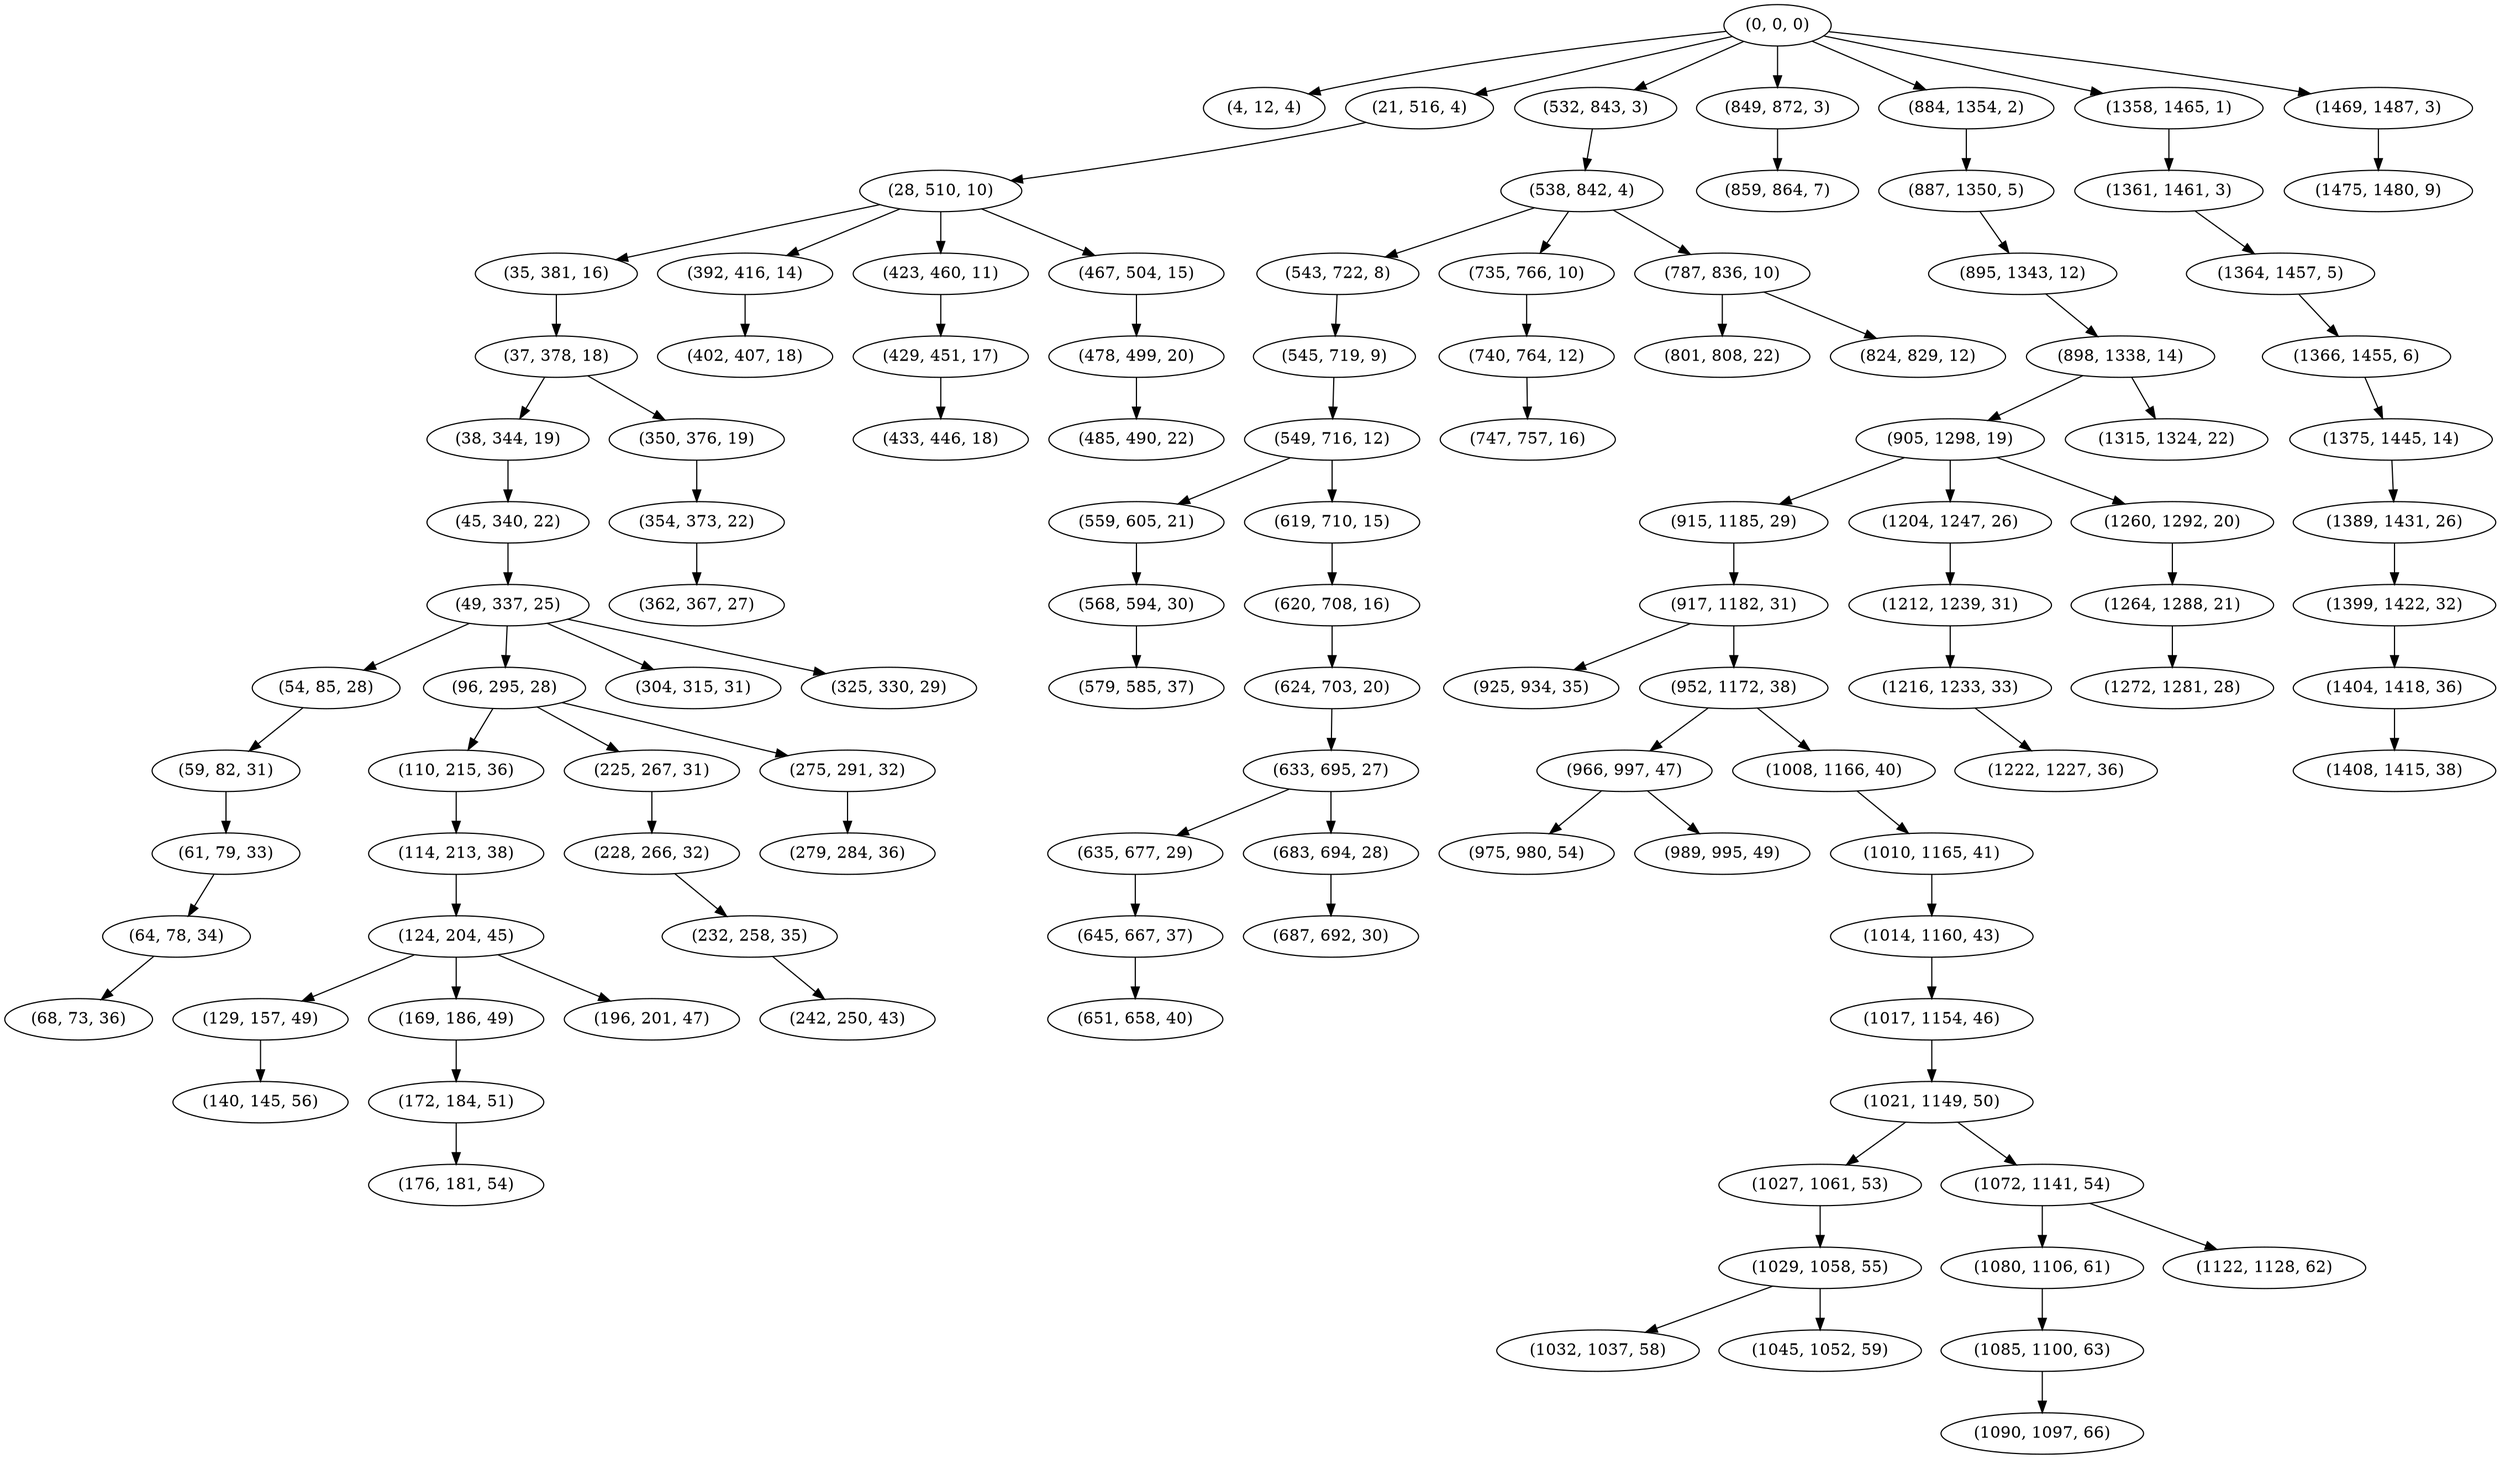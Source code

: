 digraph tree {
    "(0, 0, 0)";
    "(4, 12, 4)";
    "(21, 516, 4)";
    "(28, 510, 10)";
    "(35, 381, 16)";
    "(37, 378, 18)";
    "(38, 344, 19)";
    "(45, 340, 22)";
    "(49, 337, 25)";
    "(54, 85, 28)";
    "(59, 82, 31)";
    "(61, 79, 33)";
    "(64, 78, 34)";
    "(68, 73, 36)";
    "(96, 295, 28)";
    "(110, 215, 36)";
    "(114, 213, 38)";
    "(124, 204, 45)";
    "(129, 157, 49)";
    "(140, 145, 56)";
    "(169, 186, 49)";
    "(172, 184, 51)";
    "(176, 181, 54)";
    "(196, 201, 47)";
    "(225, 267, 31)";
    "(228, 266, 32)";
    "(232, 258, 35)";
    "(242, 250, 43)";
    "(275, 291, 32)";
    "(279, 284, 36)";
    "(304, 315, 31)";
    "(325, 330, 29)";
    "(350, 376, 19)";
    "(354, 373, 22)";
    "(362, 367, 27)";
    "(392, 416, 14)";
    "(402, 407, 18)";
    "(423, 460, 11)";
    "(429, 451, 17)";
    "(433, 446, 18)";
    "(467, 504, 15)";
    "(478, 499, 20)";
    "(485, 490, 22)";
    "(532, 843, 3)";
    "(538, 842, 4)";
    "(543, 722, 8)";
    "(545, 719, 9)";
    "(549, 716, 12)";
    "(559, 605, 21)";
    "(568, 594, 30)";
    "(579, 585, 37)";
    "(619, 710, 15)";
    "(620, 708, 16)";
    "(624, 703, 20)";
    "(633, 695, 27)";
    "(635, 677, 29)";
    "(645, 667, 37)";
    "(651, 658, 40)";
    "(683, 694, 28)";
    "(687, 692, 30)";
    "(735, 766, 10)";
    "(740, 764, 12)";
    "(747, 757, 16)";
    "(787, 836, 10)";
    "(801, 808, 22)";
    "(824, 829, 12)";
    "(849, 872, 3)";
    "(859, 864, 7)";
    "(884, 1354, 2)";
    "(887, 1350, 5)";
    "(895, 1343, 12)";
    "(898, 1338, 14)";
    "(905, 1298, 19)";
    "(915, 1185, 29)";
    "(917, 1182, 31)";
    "(925, 934, 35)";
    "(952, 1172, 38)";
    "(966, 997, 47)";
    "(975, 980, 54)";
    "(989, 995, 49)";
    "(1008, 1166, 40)";
    "(1010, 1165, 41)";
    "(1014, 1160, 43)";
    "(1017, 1154, 46)";
    "(1021, 1149, 50)";
    "(1027, 1061, 53)";
    "(1029, 1058, 55)";
    "(1032, 1037, 58)";
    "(1045, 1052, 59)";
    "(1072, 1141, 54)";
    "(1080, 1106, 61)";
    "(1085, 1100, 63)";
    "(1090, 1097, 66)";
    "(1122, 1128, 62)";
    "(1204, 1247, 26)";
    "(1212, 1239, 31)";
    "(1216, 1233, 33)";
    "(1222, 1227, 36)";
    "(1260, 1292, 20)";
    "(1264, 1288, 21)";
    "(1272, 1281, 28)";
    "(1315, 1324, 22)";
    "(1358, 1465, 1)";
    "(1361, 1461, 3)";
    "(1364, 1457, 5)";
    "(1366, 1455, 6)";
    "(1375, 1445, 14)";
    "(1389, 1431, 26)";
    "(1399, 1422, 32)";
    "(1404, 1418, 36)";
    "(1408, 1415, 38)";
    "(1469, 1487, 3)";
    "(1475, 1480, 9)";
    "(0, 0, 0)" -> "(4, 12, 4)";
    "(0, 0, 0)" -> "(21, 516, 4)";
    "(0, 0, 0)" -> "(532, 843, 3)";
    "(0, 0, 0)" -> "(849, 872, 3)";
    "(0, 0, 0)" -> "(884, 1354, 2)";
    "(0, 0, 0)" -> "(1358, 1465, 1)";
    "(0, 0, 0)" -> "(1469, 1487, 3)";
    "(21, 516, 4)" -> "(28, 510, 10)";
    "(28, 510, 10)" -> "(35, 381, 16)";
    "(28, 510, 10)" -> "(392, 416, 14)";
    "(28, 510, 10)" -> "(423, 460, 11)";
    "(28, 510, 10)" -> "(467, 504, 15)";
    "(35, 381, 16)" -> "(37, 378, 18)";
    "(37, 378, 18)" -> "(38, 344, 19)";
    "(37, 378, 18)" -> "(350, 376, 19)";
    "(38, 344, 19)" -> "(45, 340, 22)";
    "(45, 340, 22)" -> "(49, 337, 25)";
    "(49, 337, 25)" -> "(54, 85, 28)";
    "(49, 337, 25)" -> "(96, 295, 28)";
    "(49, 337, 25)" -> "(304, 315, 31)";
    "(49, 337, 25)" -> "(325, 330, 29)";
    "(54, 85, 28)" -> "(59, 82, 31)";
    "(59, 82, 31)" -> "(61, 79, 33)";
    "(61, 79, 33)" -> "(64, 78, 34)";
    "(64, 78, 34)" -> "(68, 73, 36)";
    "(96, 295, 28)" -> "(110, 215, 36)";
    "(96, 295, 28)" -> "(225, 267, 31)";
    "(96, 295, 28)" -> "(275, 291, 32)";
    "(110, 215, 36)" -> "(114, 213, 38)";
    "(114, 213, 38)" -> "(124, 204, 45)";
    "(124, 204, 45)" -> "(129, 157, 49)";
    "(124, 204, 45)" -> "(169, 186, 49)";
    "(124, 204, 45)" -> "(196, 201, 47)";
    "(129, 157, 49)" -> "(140, 145, 56)";
    "(169, 186, 49)" -> "(172, 184, 51)";
    "(172, 184, 51)" -> "(176, 181, 54)";
    "(225, 267, 31)" -> "(228, 266, 32)";
    "(228, 266, 32)" -> "(232, 258, 35)";
    "(232, 258, 35)" -> "(242, 250, 43)";
    "(275, 291, 32)" -> "(279, 284, 36)";
    "(350, 376, 19)" -> "(354, 373, 22)";
    "(354, 373, 22)" -> "(362, 367, 27)";
    "(392, 416, 14)" -> "(402, 407, 18)";
    "(423, 460, 11)" -> "(429, 451, 17)";
    "(429, 451, 17)" -> "(433, 446, 18)";
    "(467, 504, 15)" -> "(478, 499, 20)";
    "(478, 499, 20)" -> "(485, 490, 22)";
    "(532, 843, 3)" -> "(538, 842, 4)";
    "(538, 842, 4)" -> "(543, 722, 8)";
    "(538, 842, 4)" -> "(735, 766, 10)";
    "(538, 842, 4)" -> "(787, 836, 10)";
    "(543, 722, 8)" -> "(545, 719, 9)";
    "(545, 719, 9)" -> "(549, 716, 12)";
    "(549, 716, 12)" -> "(559, 605, 21)";
    "(549, 716, 12)" -> "(619, 710, 15)";
    "(559, 605, 21)" -> "(568, 594, 30)";
    "(568, 594, 30)" -> "(579, 585, 37)";
    "(619, 710, 15)" -> "(620, 708, 16)";
    "(620, 708, 16)" -> "(624, 703, 20)";
    "(624, 703, 20)" -> "(633, 695, 27)";
    "(633, 695, 27)" -> "(635, 677, 29)";
    "(633, 695, 27)" -> "(683, 694, 28)";
    "(635, 677, 29)" -> "(645, 667, 37)";
    "(645, 667, 37)" -> "(651, 658, 40)";
    "(683, 694, 28)" -> "(687, 692, 30)";
    "(735, 766, 10)" -> "(740, 764, 12)";
    "(740, 764, 12)" -> "(747, 757, 16)";
    "(787, 836, 10)" -> "(801, 808, 22)";
    "(787, 836, 10)" -> "(824, 829, 12)";
    "(849, 872, 3)" -> "(859, 864, 7)";
    "(884, 1354, 2)" -> "(887, 1350, 5)";
    "(887, 1350, 5)" -> "(895, 1343, 12)";
    "(895, 1343, 12)" -> "(898, 1338, 14)";
    "(898, 1338, 14)" -> "(905, 1298, 19)";
    "(898, 1338, 14)" -> "(1315, 1324, 22)";
    "(905, 1298, 19)" -> "(915, 1185, 29)";
    "(905, 1298, 19)" -> "(1204, 1247, 26)";
    "(905, 1298, 19)" -> "(1260, 1292, 20)";
    "(915, 1185, 29)" -> "(917, 1182, 31)";
    "(917, 1182, 31)" -> "(925, 934, 35)";
    "(917, 1182, 31)" -> "(952, 1172, 38)";
    "(952, 1172, 38)" -> "(966, 997, 47)";
    "(952, 1172, 38)" -> "(1008, 1166, 40)";
    "(966, 997, 47)" -> "(975, 980, 54)";
    "(966, 997, 47)" -> "(989, 995, 49)";
    "(1008, 1166, 40)" -> "(1010, 1165, 41)";
    "(1010, 1165, 41)" -> "(1014, 1160, 43)";
    "(1014, 1160, 43)" -> "(1017, 1154, 46)";
    "(1017, 1154, 46)" -> "(1021, 1149, 50)";
    "(1021, 1149, 50)" -> "(1027, 1061, 53)";
    "(1021, 1149, 50)" -> "(1072, 1141, 54)";
    "(1027, 1061, 53)" -> "(1029, 1058, 55)";
    "(1029, 1058, 55)" -> "(1032, 1037, 58)";
    "(1029, 1058, 55)" -> "(1045, 1052, 59)";
    "(1072, 1141, 54)" -> "(1080, 1106, 61)";
    "(1072, 1141, 54)" -> "(1122, 1128, 62)";
    "(1080, 1106, 61)" -> "(1085, 1100, 63)";
    "(1085, 1100, 63)" -> "(1090, 1097, 66)";
    "(1204, 1247, 26)" -> "(1212, 1239, 31)";
    "(1212, 1239, 31)" -> "(1216, 1233, 33)";
    "(1216, 1233, 33)" -> "(1222, 1227, 36)";
    "(1260, 1292, 20)" -> "(1264, 1288, 21)";
    "(1264, 1288, 21)" -> "(1272, 1281, 28)";
    "(1358, 1465, 1)" -> "(1361, 1461, 3)";
    "(1361, 1461, 3)" -> "(1364, 1457, 5)";
    "(1364, 1457, 5)" -> "(1366, 1455, 6)";
    "(1366, 1455, 6)" -> "(1375, 1445, 14)";
    "(1375, 1445, 14)" -> "(1389, 1431, 26)";
    "(1389, 1431, 26)" -> "(1399, 1422, 32)";
    "(1399, 1422, 32)" -> "(1404, 1418, 36)";
    "(1404, 1418, 36)" -> "(1408, 1415, 38)";
    "(1469, 1487, 3)" -> "(1475, 1480, 9)";
}
